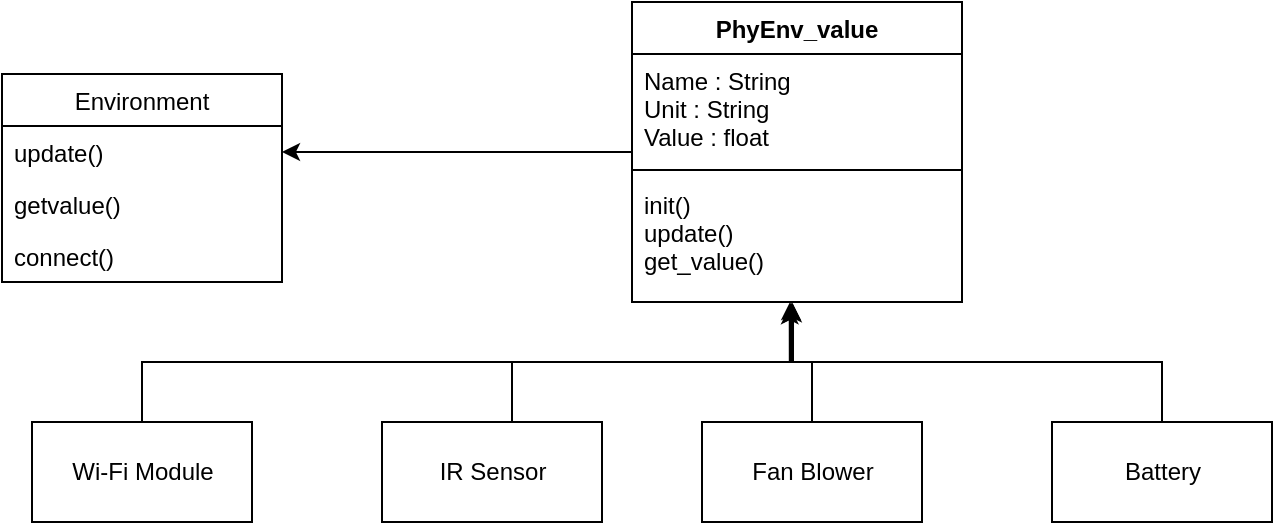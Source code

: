 <mxfile version="10.6.0" type="github"><diagram id="sqtaoFvngTOFVGv8AcZS" name="Page-1"><mxGraphModel dx="1042" dy="485" grid="1" gridSize="10" guides="1" tooltips="1" connect="1" arrows="1" fold="1" page="1" pageScale="1" pageWidth="850" pageHeight="1100" math="0" shadow="0"><root><mxCell id="0"/><mxCell id="1" parent="0"/><mxCell id="4BtXSee5GWSyABZzbKDt-20" style="edgeStyle=orthogonalEdgeStyle;rounded=0;orthogonalLoop=1;jettySize=auto;html=1;shadow=0;entryX=0.478;entryY=1.034;entryDx=0;entryDy=0;entryPerimeter=0;" edge="1" parent="1" source="4BtXSee5GWSyABZzbKDt-1" target="4BtXSee5GWSyABZzbKDt-8"><mxGeometry relative="1" as="geometry"><mxPoint x="450" y="240" as="targetPoint"/><Array as="points"><mxPoint x="155" y="250"/><mxPoint x="479" y="250"/></Array></mxGeometry></mxCell><mxCell id="4BtXSee5GWSyABZzbKDt-1" value="Wi-Fi Module" style="html=1;" vertex="1" parent="1"><mxGeometry x="100" y="280" width="110" height="50" as="geometry"/></mxCell><mxCell id="4BtXSee5GWSyABZzbKDt-19" value="" style="edgeStyle=orthogonalEdgeStyle;rounded=0;orthogonalLoop=1;jettySize=auto;html=1;shadow=0;entryX=0.488;entryY=1.019;entryDx=0;entryDy=0;entryPerimeter=0;" edge="1" parent="1" source="4BtXSee5GWSyABZzbKDt-2" target="4BtXSee5GWSyABZzbKDt-8"><mxGeometry relative="1" as="geometry"><mxPoint x="470" y="240" as="targetPoint"/><Array as="points"><mxPoint x="340" y="250"/><mxPoint x="480" y="250"/></Array></mxGeometry></mxCell><mxCell id="4BtXSee5GWSyABZzbKDt-2" value="IR Sensor" style="html=1;" vertex="1" parent="1"><mxGeometry x="275" y="280" width="110" height="50" as="geometry"/></mxCell><mxCell id="4BtXSee5GWSyABZzbKDt-17" value="" style="edgeStyle=orthogonalEdgeStyle;rounded=0;orthogonalLoop=1;jettySize=auto;html=1;shadow=0;" edge="1" parent="1" source="4BtXSee5GWSyABZzbKDt-3" target="4BtXSee5GWSyABZzbKDt-8"><mxGeometry relative="1" as="geometry"><Array as="points"><mxPoint x="490" y="250"/><mxPoint x="480" y="250"/></Array></mxGeometry></mxCell><mxCell id="4BtXSee5GWSyABZzbKDt-3" value="Fan Blower" style="html=1;" vertex="1" parent="1"><mxGeometry x="435" y="280" width="110" height="50" as="geometry"/></mxCell><mxCell id="4BtXSee5GWSyABZzbKDt-16" style="edgeStyle=orthogonalEdgeStyle;rounded=0;orthogonalLoop=1;jettySize=auto;html=1;shadow=0;" edge="1" parent="1" source="4BtXSee5GWSyABZzbKDt-4" target="4BtXSee5GWSyABZzbKDt-8"><mxGeometry relative="1" as="geometry"><mxPoint x="479" y="240" as="targetPoint"/><Array as="points"><mxPoint x="665" y="250"/><mxPoint x="479" y="250"/></Array></mxGeometry></mxCell><mxCell id="4BtXSee5GWSyABZzbKDt-4" value="Battery" style="html=1;" vertex="1" parent="1"><mxGeometry x="610" y="280" width="110" height="50" as="geometry"/></mxCell><mxCell id="4BtXSee5GWSyABZzbKDt-33" style="edgeStyle=orthogonalEdgeStyle;rounded=0;orthogonalLoop=1;jettySize=auto;html=1;entryX=1;entryY=0.5;entryDx=0;entryDy=0;shadow=0;" edge="1" parent="1" source="4BtXSee5GWSyABZzbKDt-5" target="4BtXSee5GWSyABZzbKDt-22"><mxGeometry relative="1" as="geometry"/></mxCell><mxCell id="4BtXSee5GWSyABZzbKDt-5" value="PhyEnv_value" style="swimlane;fontStyle=1;align=center;verticalAlign=top;childLayout=stackLayout;horizontal=1;startSize=26;horizontalStack=0;resizeParent=1;resizeParentMax=0;resizeLast=0;collapsible=1;marginBottom=0;" vertex="1" parent="1"><mxGeometry x="400" y="70" width="165" height="150" as="geometry"/></mxCell><mxCell id="4BtXSee5GWSyABZzbKDt-6" value="Name : String&#10;Unit : String&#10;Value : float&#10;" style="text;strokeColor=none;fillColor=none;align=left;verticalAlign=top;spacingLeft=4;spacingRight=4;overflow=hidden;rotatable=0;points=[[0,0.5],[1,0.5]];portConstraint=eastwest;" vertex="1" parent="4BtXSee5GWSyABZzbKDt-5"><mxGeometry y="26" width="165" height="54" as="geometry"/></mxCell><mxCell id="4BtXSee5GWSyABZzbKDt-7" value="" style="line;strokeWidth=1;fillColor=none;align=left;verticalAlign=middle;spacingTop=-1;spacingLeft=3;spacingRight=3;rotatable=0;labelPosition=right;points=[];portConstraint=eastwest;" vertex="1" parent="4BtXSee5GWSyABZzbKDt-5"><mxGeometry y="80" width="165" height="8" as="geometry"/></mxCell><mxCell id="4BtXSee5GWSyABZzbKDt-8" value="init()&#10;update()&#10;get_value()&#10;" style="text;strokeColor=none;fillColor=none;align=left;verticalAlign=top;spacingLeft=4;spacingRight=4;overflow=hidden;rotatable=0;points=[[0,0.5],[1,0.5]];portConstraint=eastwest;" vertex="1" parent="4BtXSee5GWSyABZzbKDt-5"><mxGeometry y="88" width="165" height="62" as="geometry"/></mxCell><mxCell id="4BtXSee5GWSyABZzbKDt-21" value="Environment" style="swimlane;fontStyle=0;childLayout=stackLayout;horizontal=1;startSize=26;fillColor=none;horizontalStack=0;resizeParent=1;resizeParentMax=0;resizeLast=0;collapsible=1;marginBottom=0;" vertex="1" parent="1"><mxGeometry x="85" y="106" width="140" height="104" as="geometry"/></mxCell><mxCell id="4BtXSee5GWSyABZzbKDt-22" value="update()" style="text;strokeColor=none;fillColor=none;align=left;verticalAlign=top;spacingLeft=4;spacingRight=4;overflow=hidden;rotatable=0;points=[[0,0.5],[1,0.5]];portConstraint=eastwest;" vertex="1" parent="4BtXSee5GWSyABZzbKDt-21"><mxGeometry y="26" width="140" height="26" as="geometry"/></mxCell><mxCell id="4BtXSee5GWSyABZzbKDt-23" value="getvalue()" style="text;strokeColor=none;fillColor=none;align=left;verticalAlign=top;spacingLeft=4;spacingRight=4;overflow=hidden;rotatable=0;points=[[0,0.5],[1,0.5]];portConstraint=eastwest;" vertex="1" parent="4BtXSee5GWSyABZzbKDt-21"><mxGeometry y="52" width="140" height="26" as="geometry"/></mxCell><mxCell id="4BtXSee5GWSyABZzbKDt-24" value="connect()" style="text;strokeColor=none;fillColor=none;align=left;verticalAlign=top;spacingLeft=4;spacingRight=4;overflow=hidden;rotatable=0;points=[[0,0.5],[1,0.5]];portConstraint=eastwest;" vertex="1" parent="4BtXSee5GWSyABZzbKDt-21"><mxGeometry y="78" width="140" height="26" as="geometry"/></mxCell></root></mxGraphModel></diagram></mxfile>